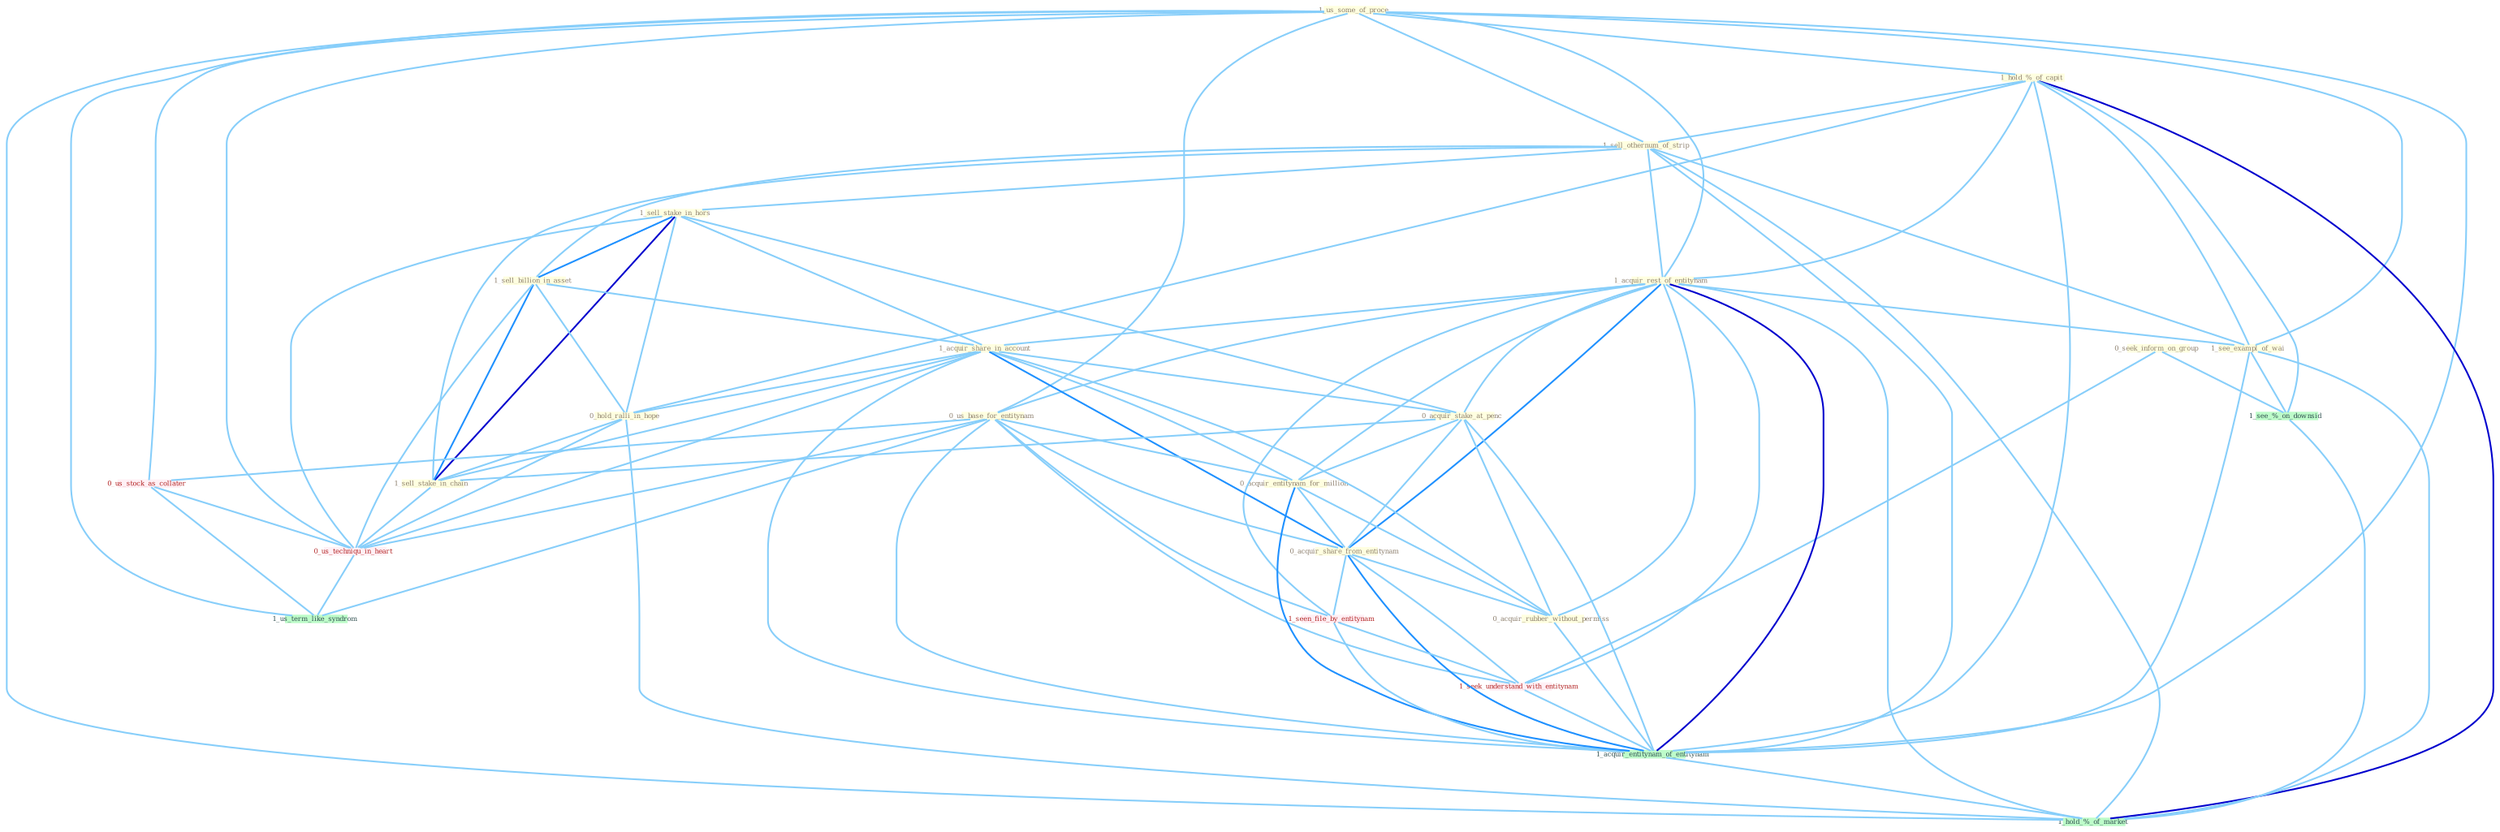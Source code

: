 Graph G{ 
    node
    [shape=polygon,style=filled,width=.5,height=.06,color="#BDFCC9",fixedsize=true,fontsize=4,
    fontcolor="#2f4f4f"];
    {node
    [color="#ffffe0", fontcolor="#8b7d6b"] "1_us_some_of_proce " "1_hold_%_of_capit " "1_sell_othernum_of_strip " "0_seek_inform_on_group " "1_sell_stake_in_hors " "1_acquir_rest_of_entitynam " "1_see_exampl_of_wai " "1_sell_billion_in_asset " "1_acquir_share_in_account " "0_acquir_stake_at_penc " "0_us_base_for_entitynam " "0_acquir_entitynam_for_million " "0_acquir_share_from_entitynam " "0_acquir_rubber_without_permiss " "0_hold_ralli_in_hope " "1_sell_stake_in_chain "}
{node [color="#fff0f5", fontcolor="#b22222"] "1_seen_file_by_entitynam " "0_us_stock_as_collater " "1_seek_understand_with_entitynam " "0_us_techniqu_in_heart "}
edge [color="#B0E2FF"];

	"1_us_some_of_proce " -- "1_hold_%_of_capit " [w="1", color="#87cefa" ];
	"1_us_some_of_proce " -- "1_sell_othernum_of_strip " [w="1", color="#87cefa" ];
	"1_us_some_of_proce " -- "1_acquir_rest_of_entitynam " [w="1", color="#87cefa" ];
	"1_us_some_of_proce " -- "1_see_exampl_of_wai " [w="1", color="#87cefa" ];
	"1_us_some_of_proce " -- "0_us_base_for_entitynam " [w="1", color="#87cefa" ];
	"1_us_some_of_proce " -- "0_us_stock_as_collater " [w="1", color="#87cefa" ];
	"1_us_some_of_proce " -- "1_acquir_entitynam_of_entitynam " [w="1", color="#87cefa" ];
	"1_us_some_of_proce " -- "0_us_techniqu_in_heart " [w="1", color="#87cefa" ];
	"1_us_some_of_proce " -- "1_us_term_like_syndrom " [w="1", color="#87cefa" ];
	"1_us_some_of_proce " -- "1_hold_%_of_market " [w="1", color="#87cefa" ];
	"1_hold_%_of_capit " -- "1_sell_othernum_of_strip " [w="1", color="#87cefa" ];
	"1_hold_%_of_capit " -- "1_acquir_rest_of_entitynam " [w="1", color="#87cefa" ];
	"1_hold_%_of_capit " -- "1_see_exampl_of_wai " [w="1", color="#87cefa" ];
	"1_hold_%_of_capit " -- "0_hold_ralli_in_hope " [w="1", color="#87cefa" ];
	"1_hold_%_of_capit " -- "1_acquir_entitynam_of_entitynam " [w="1", color="#87cefa" ];
	"1_hold_%_of_capit " -- "1_see_%_on_downsid " [w="1", color="#87cefa" ];
	"1_hold_%_of_capit " -- "1_hold_%_of_market " [w="3", color="#0000cd" , len=0.6];
	"1_sell_othernum_of_strip " -- "1_sell_stake_in_hors " [w="1", color="#87cefa" ];
	"1_sell_othernum_of_strip " -- "1_acquir_rest_of_entitynam " [w="1", color="#87cefa" ];
	"1_sell_othernum_of_strip " -- "1_see_exampl_of_wai " [w="1", color="#87cefa" ];
	"1_sell_othernum_of_strip " -- "1_sell_billion_in_asset " [w="1", color="#87cefa" ];
	"1_sell_othernum_of_strip " -- "1_sell_stake_in_chain " [w="1", color="#87cefa" ];
	"1_sell_othernum_of_strip " -- "1_acquir_entitynam_of_entitynam " [w="1", color="#87cefa" ];
	"1_sell_othernum_of_strip " -- "1_hold_%_of_market " [w="1", color="#87cefa" ];
	"0_seek_inform_on_group " -- "1_seek_understand_with_entitynam " [w="1", color="#87cefa" ];
	"0_seek_inform_on_group " -- "1_see_%_on_downsid " [w="1", color="#87cefa" ];
	"1_sell_stake_in_hors " -- "1_sell_billion_in_asset " [w="2", color="#1e90ff" , len=0.8];
	"1_sell_stake_in_hors " -- "1_acquir_share_in_account " [w="1", color="#87cefa" ];
	"1_sell_stake_in_hors " -- "0_acquir_stake_at_penc " [w="1", color="#87cefa" ];
	"1_sell_stake_in_hors " -- "0_hold_ralli_in_hope " [w="1", color="#87cefa" ];
	"1_sell_stake_in_hors " -- "1_sell_stake_in_chain " [w="3", color="#0000cd" , len=0.6];
	"1_sell_stake_in_hors " -- "0_us_techniqu_in_heart " [w="1", color="#87cefa" ];
	"1_acquir_rest_of_entitynam " -- "1_see_exampl_of_wai " [w="1", color="#87cefa" ];
	"1_acquir_rest_of_entitynam " -- "1_acquir_share_in_account " [w="1", color="#87cefa" ];
	"1_acquir_rest_of_entitynam " -- "0_acquir_stake_at_penc " [w="1", color="#87cefa" ];
	"1_acquir_rest_of_entitynam " -- "0_us_base_for_entitynam " [w="1", color="#87cefa" ];
	"1_acquir_rest_of_entitynam " -- "0_acquir_entitynam_for_million " [w="1", color="#87cefa" ];
	"1_acquir_rest_of_entitynam " -- "0_acquir_share_from_entitynam " [w="2", color="#1e90ff" , len=0.8];
	"1_acquir_rest_of_entitynam " -- "0_acquir_rubber_without_permiss " [w="1", color="#87cefa" ];
	"1_acquir_rest_of_entitynam " -- "1_seen_file_by_entitynam " [w="1", color="#87cefa" ];
	"1_acquir_rest_of_entitynam " -- "1_seek_understand_with_entitynam " [w="1", color="#87cefa" ];
	"1_acquir_rest_of_entitynam " -- "1_acquir_entitynam_of_entitynam " [w="3", color="#0000cd" , len=0.6];
	"1_acquir_rest_of_entitynam " -- "1_hold_%_of_market " [w="1", color="#87cefa" ];
	"1_see_exampl_of_wai " -- "1_acquir_entitynam_of_entitynam " [w="1", color="#87cefa" ];
	"1_see_exampl_of_wai " -- "1_see_%_on_downsid " [w="1", color="#87cefa" ];
	"1_see_exampl_of_wai " -- "1_hold_%_of_market " [w="1", color="#87cefa" ];
	"1_sell_billion_in_asset " -- "1_acquir_share_in_account " [w="1", color="#87cefa" ];
	"1_sell_billion_in_asset " -- "0_hold_ralli_in_hope " [w="1", color="#87cefa" ];
	"1_sell_billion_in_asset " -- "1_sell_stake_in_chain " [w="2", color="#1e90ff" , len=0.8];
	"1_sell_billion_in_asset " -- "0_us_techniqu_in_heart " [w="1", color="#87cefa" ];
	"1_acquir_share_in_account " -- "0_acquir_stake_at_penc " [w="1", color="#87cefa" ];
	"1_acquir_share_in_account " -- "0_acquir_entitynam_for_million " [w="1", color="#87cefa" ];
	"1_acquir_share_in_account " -- "0_acquir_share_from_entitynam " [w="2", color="#1e90ff" , len=0.8];
	"1_acquir_share_in_account " -- "0_acquir_rubber_without_permiss " [w="1", color="#87cefa" ];
	"1_acquir_share_in_account " -- "0_hold_ralli_in_hope " [w="1", color="#87cefa" ];
	"1_acquir_share_in_account " -- "1_sell_stake_in_chain " [w="1", color="#87cefa" ];
	"1_acquir_share_in_account " -- "1_acquir_entitynam_of_entitynam " [w="1", color="#87cefa" ];
	"1_acquir_share_in_account " -- "0_us_techniqu_in_heart " [w="1", color="#87cefa" ];
	"0_acquir_stake_at_penc " -- "0_acquir_entitynam_for_million " [w="1", color="#87cefa" ];
	"0_acquir_stake_at_penc " -- "0_acquir_share_from_entitynam " [w="1", color="#87cefa" ];
	"0_acquir_stake_at_penc " -- "0_acquir_rubber_without_permiss " [w="1", color="#87cefa" ];
	"0_acquir_stake_at_penc " -- "1_sell_stake_in_chain " [w="1", color="#87cefa" ];
	"0_acquir_stake_at_penc " -- "1_acquir_entitynam_of_entitynam " [w="1", color="#87cefa" ];
	"0_us_base_for_entitynam " -- "0_acquir_entitynam_for_million " [w="1", color="#87cefa" ];
	"0_us_base_for_entitynam " -- "0_acquir_share_from_entitynam " [w="1", color="#87cefa" ];
	"0_us_base_for_entitynam " -- "1_seen_file_by_entitynam " [w="1", color="#87cefa" ];
	"0_us_base_for_entitynam " -- "0_us_stock_as_collater " [w="1", color="#87cefa" ];
	"0_us_base_for_entitynam " -- "1_seek_understand_with_entitynam " [w="1", color="#87cefa" ];
	"0_us_base_for_entitynam " -- "1_acquir_entitynam_of_entitynam " [w="1", color="#87cefa" ];
	"0_us_base_for_entitynam " -- "0_us_techniqu_in_heart " [w="1", color="#87cefa" ];
	"0_us_base_for_entitynam " -- "1_us_term_like_syndrom " [w="1", color="#87cefa" ];
	"0_acquir_entitynam_for_million " -- "0_acquir_share_from_entitynam " [w="1", color="#87cefa" ];
	"0_acquir_entitynam_for_million " -- "0_acquir_rubber_without_permiss " [w="1", color="#87cefa" ];
	"0_acquir_entitynam_for_million " -- "1_acquir_entitynam_of_entitynam " [w="2", color="#1e90ff" , len=0.8];
	"0_acquir_share_from_entitynam " -- "0_acquir_rubber_without_permiss " [w="1", color="#87cefa" ];
	"0_acquir_share_from_entitynam " -- "1_seen_file_by_entitynam " [w="1", color="#87cefa" ];
	"0_acquir_share_from_entitynam " -- "1_seek_understand_with_entitynam " [w="1", color="#87cefa" ];
	"0_acquir_share_from_entitynam " -- "1_acquir_entitynam_of_entitynam " [w="2", color="#1e90ff" , len=0.8];
	"0_acquir_rubber_without_permiss " -- "1_acquir_entitynam_of_entitynam " [w="1", color="#87cefa" ];
	"0_hold_ralli_in_hope " -- "1_sell_stake_in_chain " [w="1", color="#87cefa" ];
	"0_hold_ralli_in_hope " -- "0_us_techniqu_in_heart " [w="1", color="#87cefa" ];
	"0_hold_ralli_in_hope " -- "1_hold_%_of_market " [w="1", color="#87cefa" ];
	"1_sell_stake_in_chain " -- "0_us_techniqu_in_heart " [w="1", color="#87cefa" ];
	"1_seen_file_by_entitynam " -- "1_seek_understand_with_entitynam " [w="1", color="#87cefa" ];
	"1_seen_file_by_entitynam " -- "1_acquir_entitynam_of_entitynam " [w="1", color="#87cefa" ];
	"0_us_stock_as_collater " -- "0_us_techniqu_in_heart " [w="1", color="#87cefa" ];
	"0_us_stock_as_collater " -- "1_us_term_like_syndrom " [w="1", color="#87cefa" ];
	"1_seek_understand_with_entitynam " -- "1_acquir_entitynam_of_entitynam " [w="1", color="#87cefa" ];
	"1_acquir_entitynam_of_entitynam " -- "1_hold_%_of_market " [w="1", color="#87cefa" ];
	"0_us_techniqu_in_heart " -- "1_us_term_like_syndrom " [w="1", color="#87cefa" ];
	"1_see_%_on_downsid " -- "1_hold_%_of_market " [w="1", color="#87cefa" ];
}
